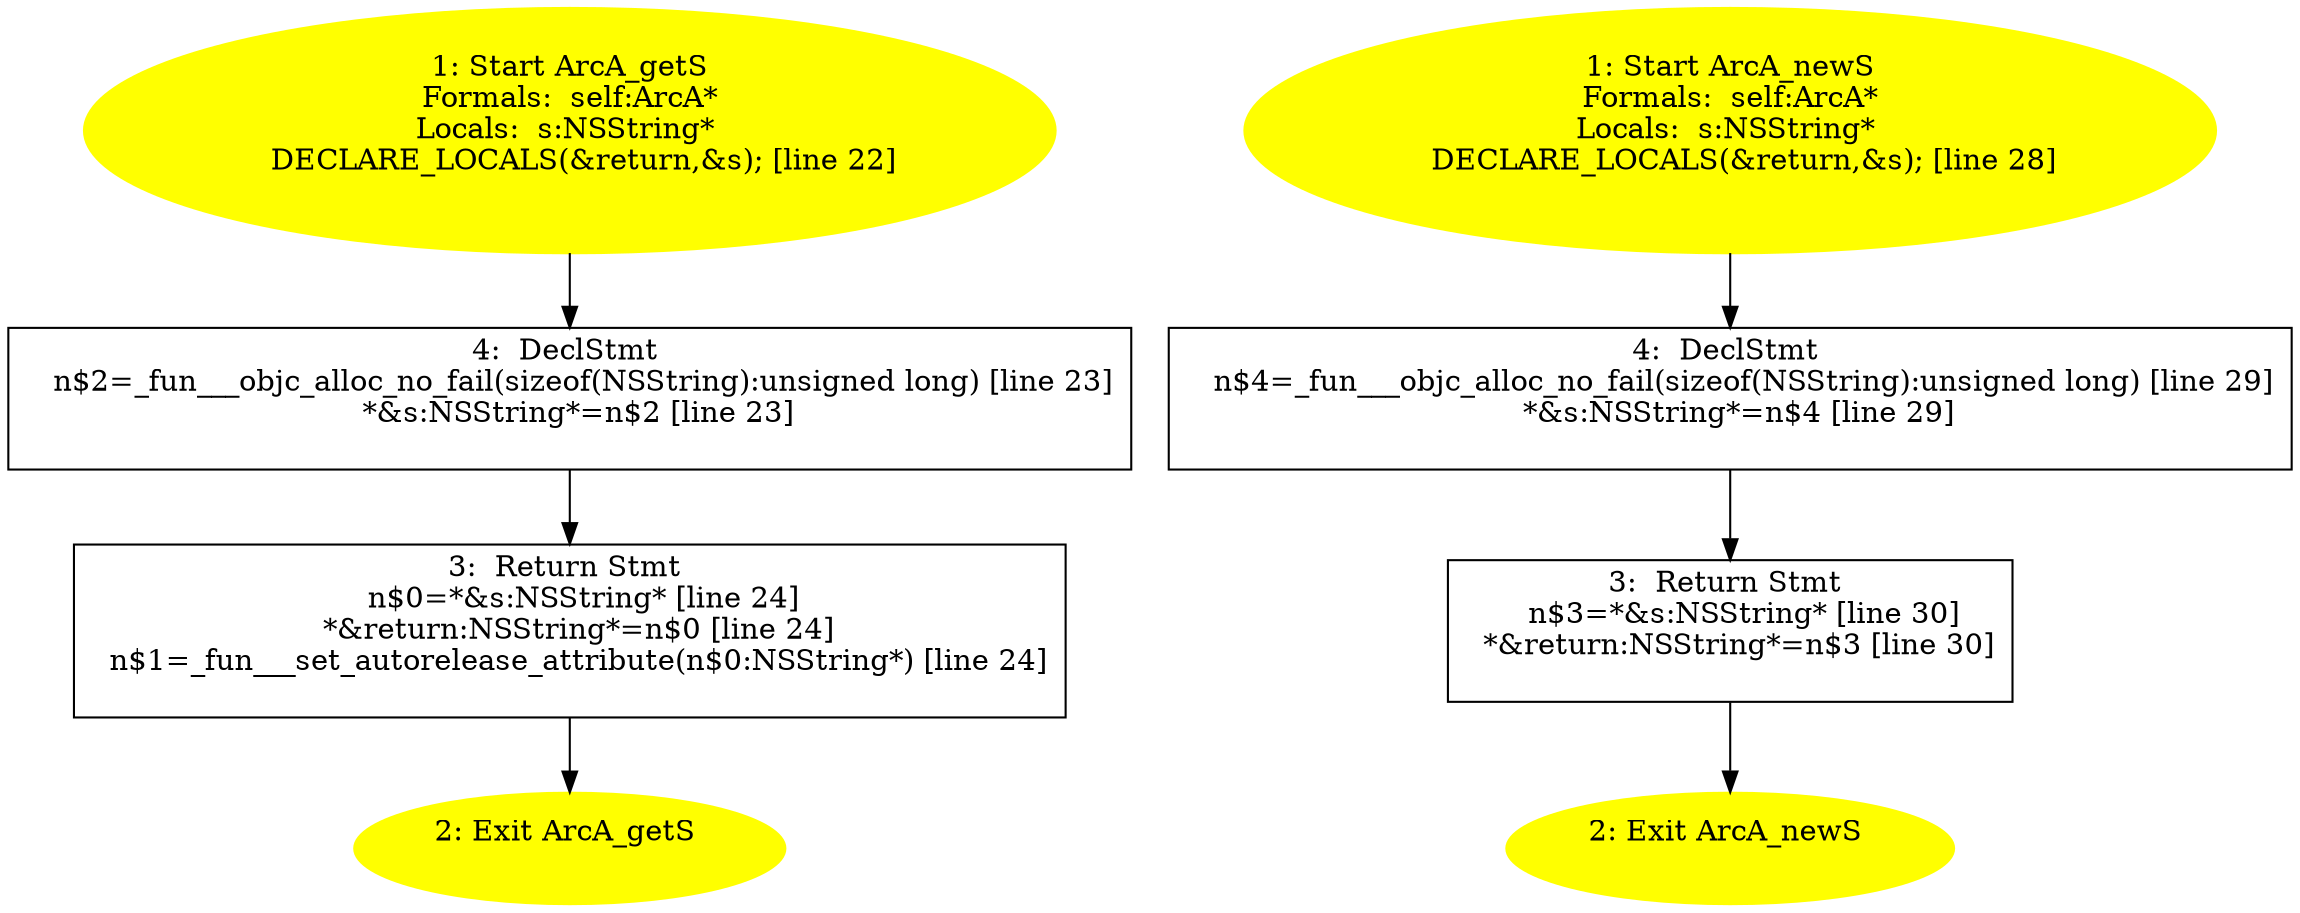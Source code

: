 /* @generated */
digraph iCFG {
"getS#ArcA#instance.a6d142da8215d5903690f8a054289ac7_1" [label="1: Start ArcA_getS\nFormals:  self:ArcA*\nLocals:  s:NSString* \n   DECLARE_LOCALS(&return,&s); [line 22]\n " color=yellow style=filled]
	

	 "getS#ArcA#instance.a6d142da8215d5903690f8a054289ac7_1" -> "getS#ArcA#instance.a6d142da8215d5903690f8a054289ac7_4" ;
"getS#ArcA#instance.a6d142da8215d5903690f8a054289ac7_2" [label="2: Exit ArcA_getS \n  " color=yellow style=filled]
	

"getS#ArcA#instance.a6d142da8215d5903690f8a054289ac7_3" [label="3:  Return Stmt \n   n$0=*&s:NSString* [line 24]\n  *&return:NSString*=n$0 [line 24]\n  n$1=_fun___set_autorelease_attribute(n$0:NSString*) [line 24]\n " shape="box"]
	

	 "getS#ArcA#instance.a6d142da8215d5903690f8a054289ac7_3" -> "getS#ArcA#instance.a6d142da8215d5903690f8a054289ac7_2" ;
"getS#ArcA#instance.a6d142da8215d5903690f8a054289ac7_4" [label="4:  DeclStmt \n   n$2=_fun___objc_alloc_no_fail(sizeof(NSString):unsigned long) [line 23]\n  *&s:NSString*=n$2 [line 23]\n " shape="box"]
	

	 "getS#ArcA#instance.a6d142da8215d5903690f8a054289ac7_4" -> "getS#ArcA#instance.a6d142da8215d5903690f8a054289ac7_3" ;
"newS#ArcA#instance.9d1f2aa4ea1ccfd32c1438724cfc19ba_1" [label="1: Start ArcA_newS\nFormals:  self:ArcA*\nLocals:  s:NSString* \n   DECLARE_LOCALS(&return,&s); [line 28]\n " color=yellow style=filled]
	

	 "newS#ArcA#instance.9d1f2aa4ea1ccfd32c1438724cfc19ba_1" -> "newS#ArcA#instance.9d1f2aa4ea1ccfd32c1438724cfc19ba_4" ;
"newS#ArcA#instance.9d1f2aa4ea1ccfd32c1438724cfc19ba_2" [label="2: Exit ArcA_newS \n  " color=yellow style=filled]
	

"newS#ArcA#instance.9d1f2aa4ea1ccfd32c1438724cfc19ba_3" [label="3:  Return Stmt \n   n$3=*&s:NSString* [line 30]\n  *&return:NSString*=n$3 [line 30]\n " shape="box"]
	

	 "newS#ArcA#instance.9d1f2aa4ea1ccfd32c1438724cfc19ba_3" -> "newS#ArcA#instance.9d1f2aa4ea1ccfd32c1438724cfc19ba_2" ;
"newS#ArcA#instance.9d1f2aa4ea1ccfd32c1438724cfc19ba_4" [label="4:  DeclStmt \n   n$4=_fun___objc_alloc_no_fail(sizeof(NSString):unsigned long) [line 29]\n  *&s:NSString*=n$4 [line 29]\n " shape="box"]
	

	 "newS#ArcA#instance.9d1f2aa4ea1ccfd32c1438724cfc19ba_4" -> "newS#ArcA#instance.9d1f2aa4ea1ccfd32c1438724cfc19ba_3" ;
}
